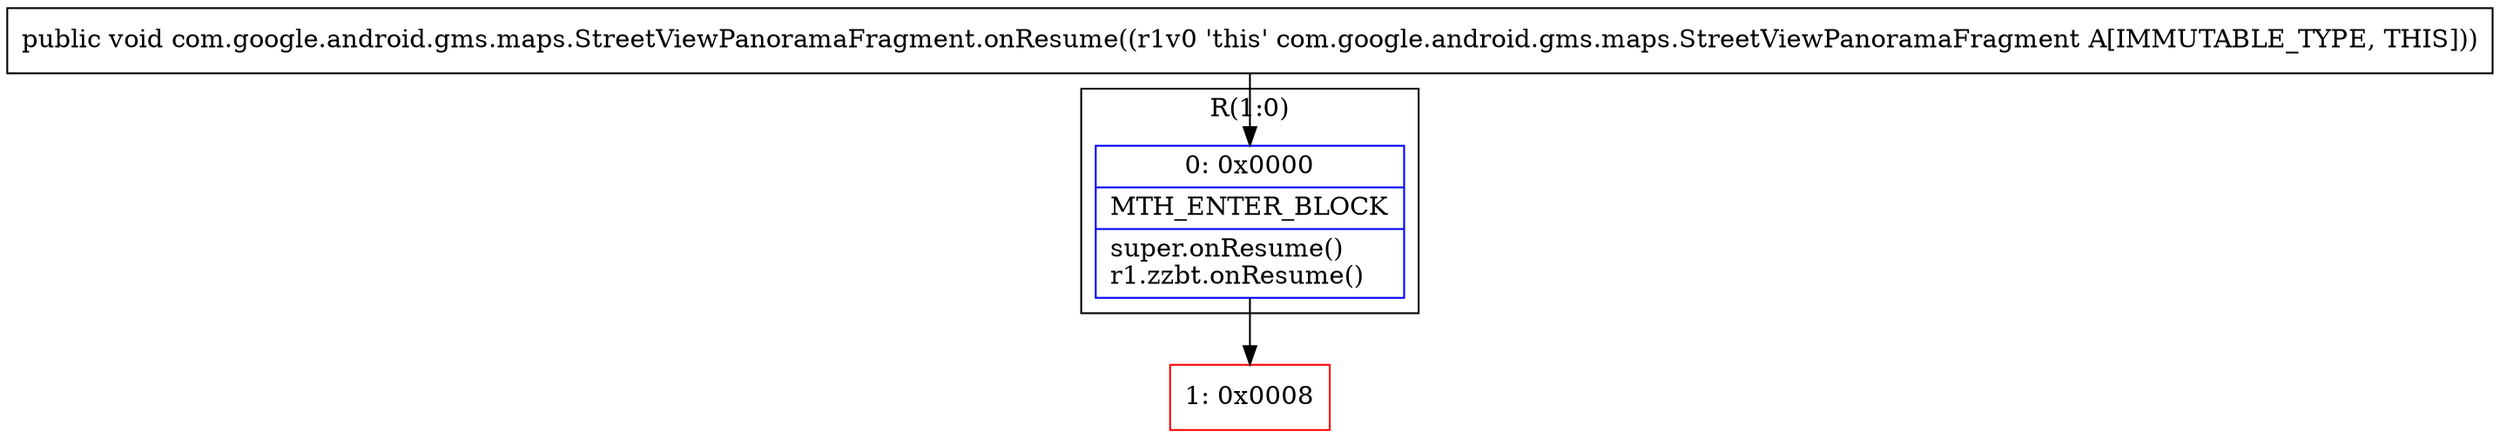 digraph "CFG forcom.google.android.gms.maps.StreetViewPanoramaFragment.onResume()V" {
subgraph cluster_Region_215906034 {
label = "R(1:0)";
node [shape=record,color=blue];
Node_0 [shape=record,label="{0\:\ 0x0000|MTH_ENTER_BLOCK\l|super.onResume()\lr1.zzbt.onResume()\l}"];
}
Node_1 [shape=record,color=red,label="{1\:\ 0x0008}"];
MethodNode[shape=record,label="{public void com.google.android.gms.maps.StreetViewPanoramaFragment.onResume((r1v0 'this' com.google.android.gms.maps.StreetViewPanoramaFragment A[IMMUTABLE_TYPE, THIS])) }"];
MethodNode -> Node_0;
Node_0 -> Node_1;
}

